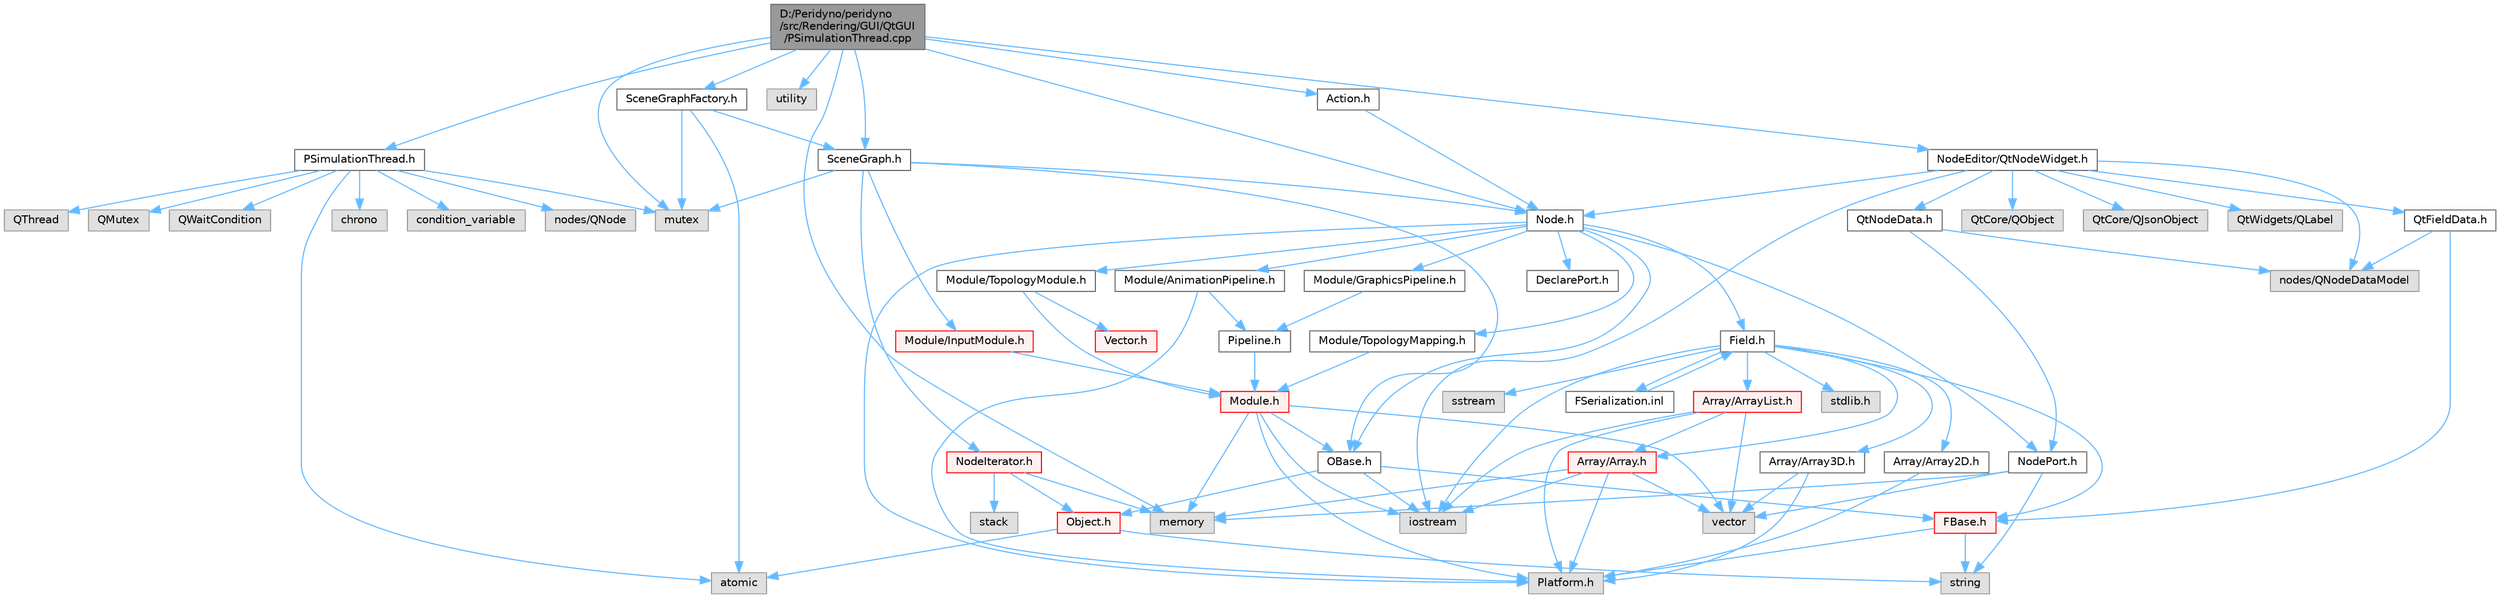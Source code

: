digraph "D:/Peridyno/peridyno/src/Rendering/GUI/QtGUI/PSimulationThread.cpp"
{
 // LATEX_PDF_SIZE
  bgcolor="transparent";
  edge [fontname=Helvetica,fontsize=10,labelfontname=Helvetica,labelfontsize=10];
  node [fontname=Helvetica,fontsize=10,shape=box,height=0.2,width=0.4];
  Node1 [id="Node000001",label="D:/Peridyno/peridyno\l/src/Rendering/GUI/QtGUI\l/PSimulationThread.cpp",height=0.2,width=0.4,color="gray40", fillcolor="grey60", style="filled", fontcolor="black",tooltip=" "];
  Node1 -> Node2 [id="edge1_Node000001_Node000002",color="steelblue1",style="solid",tooltip=" "];
  Node2 [id="Node000002",label="PSimulationThread.h",height=0.2,width=0.4,color="grey40", fillcolor="white", style="filled",URL="$_p_simulation_thread_8h.html",tooltip=" "];
  Node2 -> Node3 [id="edge2_Node000002_Node000003",color="steelblue1",style="solid",tooltip=" "];
  Node3 [id="Node000003",label="QThread",height=0.2,width=0.4,color="grey60", fillcolor="#E0E0E0", style="filled",tooltip=" "];
  Node2 -> Node4 [id="edge3_Node000002_Node000004",color="steelblue1",style="solid",tooltip=" "];
  Node4 [id="Node000004",label="QMutex",height=0.2,width=0.4,color="grey60", fillcolor="#E0E0E0", style="filled",tooltip=" "];
  Node2 -> Node5 [id="edge4_Node000002_Node000005",color="steelblue1",style="solid",tooltip=" "];
  Node5 [id="Node000005",label="QWaitCondition",height=0.2,width=0.4,color="grey60", fillcolor="#E0E0E0", style="filled",tooltip=" "];
  Node2 -> Node6 [id="edge5_Node000002_Node000006",color="steelblue1",style="solid",tooltip=" "];
  Node6 [id="Node000006",label="atomic",height=0.2,width=0.4,color="grey60", fillcolor="#E0E0E0", style="filled",tooltip=" "];
  Node2 -> Node7 [id="edge6_Node000002_Node000007",color="steelblue1",style="solid",tooltip=" "];
  Node7 [id="Node000007",label="chrono",height=0.2,width=0.4,color="grey60", fillcolor="#E0E0E0", style="filled",tooltip=" "];
  Node2 -> Node8 [id="edge7_Node000002_Node000008",color="steelblue1",style="solid",tooltip=" "];
  Node8 [id="Node000008",label="mutex",height=0.2,width=0.4,color="grey60", fillcolor="#E0E0E0", style="filled",tooltip=" "];
  Node2 -> Node9 [id="edge8_Node000002_Node000009",color="steelblue1",style="solid",tooltip=" "];
  Node9 [id="Node000009",label="condition_variable",height=0.2,width=0.4,color="grey60", fillcolor="#E0E0E0", style="filled",tooltip=" "];
  Node2 -> Node10 [id="edge9_Node000002_Node000010",color="steelblue1",style="solid",tooltip=" "];
  Node10 [id="Node000010",label="nodes/QNode",height=0.2,width=0.4,color="grey60", fillcolor="#E0E0E0", style="filled",tooltip=" "];
  Node1 -> Node11 [id="edge10_Node000001_Node000011",color="steelblue1",style="solid",tooltip=" "];
  Node11 [id="Node000011",label="memory",height=0.2,width=0.4,color="grey60", fillcolor="#E0E0E0", style="filled",tooltip=" "];
  Node1 -> Node8 [id="edge11_Node000001_Node000008",color="steelblue1",style="solid",tooltip=" "];
  Node1 -> Node12 [id="edge12_Node000001_Node000012",color="steelblue1",style="solid",tooltip=" "];
  Node12 [id="Node000012",label="utility",height=0.2,width=0.4,color="grey60", fillcolor="#E0E0E0", style="filled",tooltip=" "];
  Node1 -> Node13 [id="edge13_Node000001_Node000013",color="steelblue1",style="solid",tooltip=" "];
  Node13 [id="Node000013",label="Node.h",height=0.2,width=0.4,color="grey40", fillcolor="white", style="filled",URL="$_node_8h.html",tooltip=" "];
  Node13 -> Node14 [id="edge14_Node000013_Node000014",color="steelblue1",style="solid",tooltip=" "];
  Node14 [id="Node000014",label="OBase.h",height=0.2,width=0.4,color="grey40", fillcolor="white", style="filled",URL="$_o_base_8h.html",tooltip=" "];
  Node14 -> Node15 [id="edge15_Node000014_Node000015",color="steelblue1",style="solid",tooltip=" "];
  Node15 [id="Node000015",label="iostream",height=0.2,width=0.4,color="grey60", fillcolor="#E0E0E0", style="filled",tooltip=" "];
  Node14 -> Node16 [id="edge16_Node000014_Node000016",color="steelblue1",style="solid",tooltip=" "];
  Node16 [id="Node000016",label="FBase.h",height=0.2,width=0.4,color="red", fillcolor="#FFF0F0", style="filled",URL="$_f_base_8h.html",tooltip=" "];
  Node16 -> Node17 [id="edge17_Node000016_Node000017",color="steelblue1",style="solid",tooltip=" "];
  Node17 [id="Node000017",label="Platform.h",height=0.2,width=0.4,color="grey60", fillcolor="#E0E0E0", style="filled",tooltip=" "];
  Node16 -> Node20 [id="edge18_Node000016_Node000020",color="steelblue1",style="solid",tooltip=" "];
  Node20 [id="Node000020",label="string",height=0.2,width=0.4,color="grey60", fillcolor="#E0E0E0", style="filled",tooltip=" "];
  Node14 -> Node23 [id="edge19_Node000014_Node000023",color="steelblue1",style="solid",tooltip=" "];
  Node23 [id="Node000023",label="Object.h",height=0.2,width=0.4,color="red", fillcolor="#FFF0F0", style="filled",URL="$_object_8h.html",tooltip=" "];
  Node23 -> Node20 [id="edge20_Node000023_Node000020",color="steelblue1",style="solid",tooltip=" "];
  Node23 -> Node6 [id="edge21_Node000023_Node000006",color="steelblue1",style="solid",tooltip=" "];
  Node13 -> Node25 [id="edge22_Node000013_Node000025",color="steelblue1",style="solid",tooltip=" "];
  Node25 [id="Node000025",label="Field.h",height=0.2,width=0.4,color="grey40", fillcolor="white", style="filled",URL="$_field_8h.html",tooltip=" "];
  Node25 -> Node15 [id="edge23_Node000025_Node000015",color="steelblue1",style="solid",tooltip=" "];
  Node25 -> Node26 [id="edge24_Node000025_Node000026",color="steelblue1",style="solid",tooltip=" "];
  Node26 [id="Node000026",label="stdlib.h",height=0.2,width=0.4,color="grey60", fillcolor="#E0E0E0", style="filled",tooltip=" "];
  Node25 -> Node27 [id="edge25_Node000025_Node000027",color="steelblue1",style="solid",tooltip=" "];
  Node27 [id="Node000027",label="sstream",height=0.2,width=0.4,color="grey60", fillcolor="#E0E0E0", style="filled",tooltip=" "];
  Node25 -> Node16 [id="edge26_Node000025_Node000016",color="steelblue1",style="solid",tooltip=" "];
  Node25 -> Node28 [id="edge27_Node000025_Node000028",color="steelblue1",style="solid",tooltip=" "];
  Node28 [id="Node000028",label="Array/Array.h",height=0.2,width=0.4,color="red", fillcolor="#FFF0F0", style="filled",URL="$_array_8h.html",tooltip=" "];
  Node28 -> Node17 [id="edge28_Node000028_Node000017",color="steelblue1",style="solid",tooltip=" "];
  Node28 -> Node30 [id="edge29_Node000028_Node000030",color="steelblue1",style="solid",tooltip=" "];
  Node30 [id="Node000030",label="vector",height=0.2,width=0.4,color="grey60", fillcolor="#E0E0E0", style="filled",tooltip=" "];
  Node28 -> Node15 [id="edge30_Node000028_Node000015",color="steelblue1",style="solid",tooltip=" "];
  Node28 -> Node11 [id="edge31_Node000028_Node000011",color="steelblue1",style="solid",tooltip=" "];
  Node25 -> Node33 [id="edge32_Node000025_Node000033",color="steelblue1",style="solid",tooltip=" "];
  Node33 [id="Node000033",label="Array/Array2D.h",height=0.2,width=0.4,color="grey40", fillcolor="white", style="filled",URL="$_array2_d_8h.html",tooltip=" "];
  Node33 -> Node17 [id="edge33_Node000033_Node000017",color="steelblue1",style="solid",tooltip=" "];
  Node25 -> Node34 [id="edge34_Node000025_Node000034",color="steelblue1",style="solid",tooltip=" "];
  Node34 [id="Node000034",label="Array/Array3D.h",height=0.2,width=0.4,color="grey40", fillcolor="white", style="filled",URL="$_array3_d_8h.html",tooltip=" "];
  Node34 -> Node17 [id="edge35_Node000034_Node000017",color="steelblue1",style="solid",tooltip=" "];
  Node34 -> Node30 [id="edge36_Node000034_Node000030",color="steelblue1",style="solid",tooltip=" "];
  Node25 -> Node35 [id="edge37_Node000025_Node000035",color="steelblue1",style="solid",tooltip=" "];
  Node35 [id="Node000035",label="Array/ArrayList.h",height=0.2,width=0.4,color="red", fillcolor="#FFF0F0", style="filled",URL="$_array_list_8h.html",tooltip=" "];
  Node35 -> Node30 [id="edge38_Node000035_Node000030",color="steelblue1",style="solid",tooltip=" "];
  Node35 -> Node15 [id="edge39_Node000035_Node000015",color="steelblue1",style="solid",tooltip=" "];
  Node35 -> Node17 [id="edge40_Node000035_Node000017",color="steelblue1",style="solid",tooltip=" "];
  Node35 -> Node28 [id="edge41_Node000035_Node000028",color="steelblue1",style="solid",tooltip=" "];
  Node25 -> Node76 [id="edge42_Node000025_Node000076",color="steelblue1",style="solid",tooltip=" "];
  Node76 [id="Node000076",label="FSerialization.inl",height=0.2,width=0.4,color="grey40", fillcolor="white", style="filled",URL="$_f_serialization_8inl.html",tooltip=" "];
  Node76 -> Node25 [id="edge43_Node000076_Node000025",color="steelblue1",style="solid",tooltip=" "];
  Node13 -> Node17 [id="edge44_Node000013_Node000017",color="steelblue1",style="solid",tooltip=" "];
  Node13 -> Node77 [id="edge45_Node000013_Node000077",color="steelblue1",style="solid",tooltip=" "];
  Node77 [id="Node000077",label="DeclarePort.h",height=0.2,width=0.4,color="grey40", fillcolor="white", style="filled",URL="$_declare_port_8h.html",tooltip=" "];
  Node13 -> Node78 [id="edge46_Node000013_Node000078",color="steelblue1",style="solid",tooltip=" "];
  Node78 [id="Node000078",label="NodePort.h",height=0.2,width=0.4,color="grey40", fillcolor="white", style="filled",URL="$_node_port_8h.html",tooltip=" "];
  Node78 -> Node20 [id="edge47_Node000078_Node000020",color="steelblue1",style="solid",tooltip=" "];
  Node78 -> Node30 [id="edge48_Node000078_Node000030",color="steelblue1",style="solid",tooltip=" "];
  Node78 -> Node11 [id="edge49_Node000078_Node000011",color="steelblue1",style="solid",tooltip=" "];
  Node13 -> Node79 [id="edge50_Node000013_Node000079",color="steelblue1",style="solid",tooltip=" "];
  Node79 [id="Node000079",label="Module/TopologyModule.h",height=0.2,width=0.4,color="grey40", fillcolor="white", style="filled",URL="$_topology_module_8h.html",tooltip=" "];
  Node79 -> Node40 [id="edge51_Node000079_Node000040",color="steelblue1",style="solid",tooltip=" "];
  Node40 [id="Node000040",label="Vector.h",height=0.2,width=0.4,color="red", fillcolor="#FFF0F0", style="filled",URL="$_vector_8h.html",tooltip=" "];
  Node79 -> Node80 [id="edge52_Node000079_Node000080",color="steelblue1",style="solid",tooltip=" "];
  Node80 [id="Node000080",label="Module.h",height=0.2,width=0.4,color="red", fillcolor="#FFF0F0", style="filled",URL="$_module_8h.html",tooltip=" "];
  Node80 -> Node17 [id="edge53_Node000080_Node000017",color="steelblue1",style="solid",tooltip=" "];
  Node80 -> Node11 [id="edge54_Node000080_Node000011",color="steelblue1",style="solid",tooltip=" "];
  Node80 -> Node30 [id="edge55_Node000080_Node000030",color="steelblue1",style="solid",tooltip=" "];
  Node80 -> Node15 [id="edge56_Node000080_Node000015",color="steelblue1",style="solid",tooltip=" "];
  Node80 -> Node14 [id="edge57_Node000080_Node000014",color="steelblue1",style="solid",tooltip=" "];
  Node13 -> Node98 [id="edge58_Node000013_Node000098",color="steelblue1",style="solid",tooltip=" "];
  Node98 [id="Node000098",label="Module/TopologyMapping.h",height=0.2,width=0.4,color="grey40", fillcolor="white", style="filled",URL="$_topology_mapping_8h.html",tooltip=" "];
  Node98 -> Node80 [id="edge59_Node000098_Node000080",color="steelblue1",style="solid",tooltip=" "];
  Node13 -> Node99 [id="edge60_Node000013_Node000099",color="steelblue1",style="solid",tooltip=" "];
  Node99 [id="Node000099",label="Module/AnimationPipeline.h",height=0.2,width=0.4,color="grey40", fillcolor="white", style="filled",URL="$_animation_pipeline_8h.html",tooltip=" "];
  Node99 -> Node100 [id="edge61_Node000099_Node000100",color="steelblue1",style="solid",tooltip=" "];
  Node100 [id="Node000100",label="Pipeline.h",height=0.2,width=0.4,color="grey40", fillcolor="white", style="filled",URL="$_pipeline_8h.html",tooltip=" "];
  Node100 -> Node80 [id="edge62_Node000100_Node000080",color="steelblue1",style="solid",tooltip=" "];
  Node99 -> Node17 [id="edge63_Node000099_Node000017",color="steelblue1",style="solid",tooltip=" "];
  Node13 -> Node101 [id="edge64_Node000013_Node000101",color="steelblue1",style="solid",tooltip=" "];
  Node101 [id="Node000101",label="Module/GraphicsPipeline.h",height=0.2,width=0.4,color="grey40", fillcolor="white", style="filled",URL="$_graphics_pipeline_8h.html",tooltip=" "];
  Node101 -> Node100 [id="edge65_Node000101_Node000100",color="steelblue1",style="solid",tooltip=" "];
  Node1 -> Node102 [id="edge66_Node000001_Node000102",color="steelblue1",style="solid",tooltip=" "];
  Node102 [id="Node000102",label="SceneGraph.h",height=0.2,width=0.4,color="grey40", fillcolor="white", style="filled",URL="$_scene_graph_8h.html",tooltip=" "];
  Node102 -> Node14 [id="edge67_Node000102_Node000014",color="steelblue1",style="solid",tooltip=" "];
  Node102 -> Node13 [id="edge68_Node000102_Node000013",color="steelblue1",style="solid",tooltip=" "];
  Node102 -> Node103 [id="edge69_Node000102_Node000103",color="steelblue1",style="solid",tooltip=" "];
  Node103 [id="Node000103",label="NodeIterator.h",height=0.2,width=0.4,color="red", fillcolor="#FFF0F0", style="filled",URL="$_node_iterator_8h.html",tooltip=" "];
  Node103 -> Node104 [id="edge70_Node000103_Node000104",color="steelblue1",style="solid",tooltip=" "];
  Node104 [id="Node000104",label="stack",height=0.2,width=0.4,color="grey60", fillcolor="#E0E0E0", style="filled",tooltip=" "];
  Node103 -> Node11 [id="edge71_Node000103_Node000011",color="steelblue1",style="solid",tooltip=" "];
  Node103 -> Node23 [id="edge72_Node000103_Node000023",color="steelblue1",style="solid",tooltip=" "];
  Node102 -> Node106 [id="edge73_Node000102_Node000106",color="steelblue1",style="solid",tooltip=" "];
  Node106 [id="Node000106",label="Module/InputModule.h",height=0.2,width=0.4,color="red", fillcolor="#FFF0F0", style="filled",URL="$_input_module_8h.html",tooltip=" "];
  Node106 -> Node80 [id="edge74_Node000106_Node000080",color="steelblue1",style="solid",tooltip=" "];
  Node102 -> Node8 [id="edge75_Node000102_Node000008",color="steelblue1",style="solid",tooltip=" "];
  Node1 -> Node112 [id="edge76_Node000001_Node000112",color="steelblue1",style="solid",tooltip=" "];
  Node112 [id="Node000112",label="SceneGraphFactory.h",height=0.2,width=0.4,color="grey40", fillcolor="white", style="filled",URL="$_scene_graph_factory_8h.html",tooltip=" "];
  Node112 -> Node6 [id="edge77_Node000112_Node000006",color="steelblue1",style="solid",tooltip=" "];
  Node112 -> Node8 [id="edge78_Node000112_Node000008",color="steelblue1",style="solid",tooltip=" "];
  Node112 -> Node102 [id="edge79_Node000112_Node000102",color="steelblue1",style="solid",tooltip=" "];
  Node1 -> Node113 [id="edge80_Node000001_Node000113",color="steelblue1",style="solid",tooltip=" "];
  Node113 [id="Node000113",label="Action.h",height=0.2,width=0.4,color="grey40", fillcolor="white", style="filled",URL="$_action_8h.html",tooltip=" "];
  Node113 -> Node13 [id="edge81_Node000113_Node000013",color="steelblue1",style="solid",tooltip=" "];
  Node1 -> Node114 [id="edge82_Node000001_Node000114",color="steelblue1",style="solid",tooltip=" "];
  Node114 [id="Node000114",label="NodeEditor/QtNodeWidget.h",height=0.2,width=0.4,color="grey40", fillcolor="white", style="filled",URL="$_qt_node_widget_8h.html",tooltip=" "];
  Node114 -> Node115 [id="edge83_Node000114_Node000115",color="steelblue1",style="solid",tooltip=" "];
  Node115 [id="Node000115",label="QtCore/QObject",height=0.2,width=0.4,color="grey60", fillcolor="#E0E0E0", style="filled",tooltip=" "];
  Node114 -> Node116 [id="edge84_Node000114_Node000116",color="steelblue1",style="solid",tooltip=" "];
  Node116 [id="Node000116",label="QtCore/QJsonObject",height=0.2,width=0.4,color="grey60", fillcolor="#E0E0E0", style="filled",tooltip=" "];
  Node114 -> Node117 [id="edge85_Node000114_Node000117",color="steelblue1",style="solid",tooltip=" "];
  Node117 [id="Node000117",label="QtWidgets/QLabel",height=0.2,width=0.4,color="grey60", fillcolor="#E0E0E0", style="filled",tooltip=" "];
  Node114 -> Node118 [id="edge86_Node000114_Node000118",color="steelblue1",style="solid",tooltip=" "];
  Node118 [id="Node000118",label="nodes/QNodeDataModel",height=0.2,width=0.4,color="grey60", fillcolor="#E0E0E0", style="filled",tooltip=" "];
  Node114 -> Node13 [id="edge87_Node000114_Node000013",color="steelblue1",style="solid",tooltip=" "];
  Node114 -> Node119 [id="edge88_Node000114_Node000119",color="steelblue1",style="solid",tooltip=" "];
  Node119 [id="Node000119",label="QtNodeData.h",height=0.2,width=0.4,color="grey40", fillcolor="white", style="filled",URL="$_qt_node_data_8h.html",tooltip=" "];
  Node119 -> Node118 [id="edge89_Node000119_Node000118",color="steelblue1",style="solid",tooltip=" "];
  Node119 -> Node78 [id="edge90_Node000119_Node000078",color="steelblue1",style="solid",tooltip=" "];
  Node114 -> Node120 [id="edge91_Node000114_Node000120",color="steelblue1",style="solid",tooltip=" "];
  Node120 [id="Node000120",label="QtFieldData.h",height=0.2,width=0.4,color="grey40", fillcolor="white", style="filled",URL="$_qt_field_data_8h.html",tooltip=" "];
  Node120 -> Node118 [id="edge92_Node000120_Node000118",color="steelblue1",style="solid",tooltip=" "];
  Node120 -> Node16 [id="edge93_Node000120_Node000016",color="steelblue1",style="solid",tooltip=" "];
  Node114 -> Node15 [id="edge94_Node000114_Node000015",color="steelblue1",style="solid",tooltip=" "];
}

